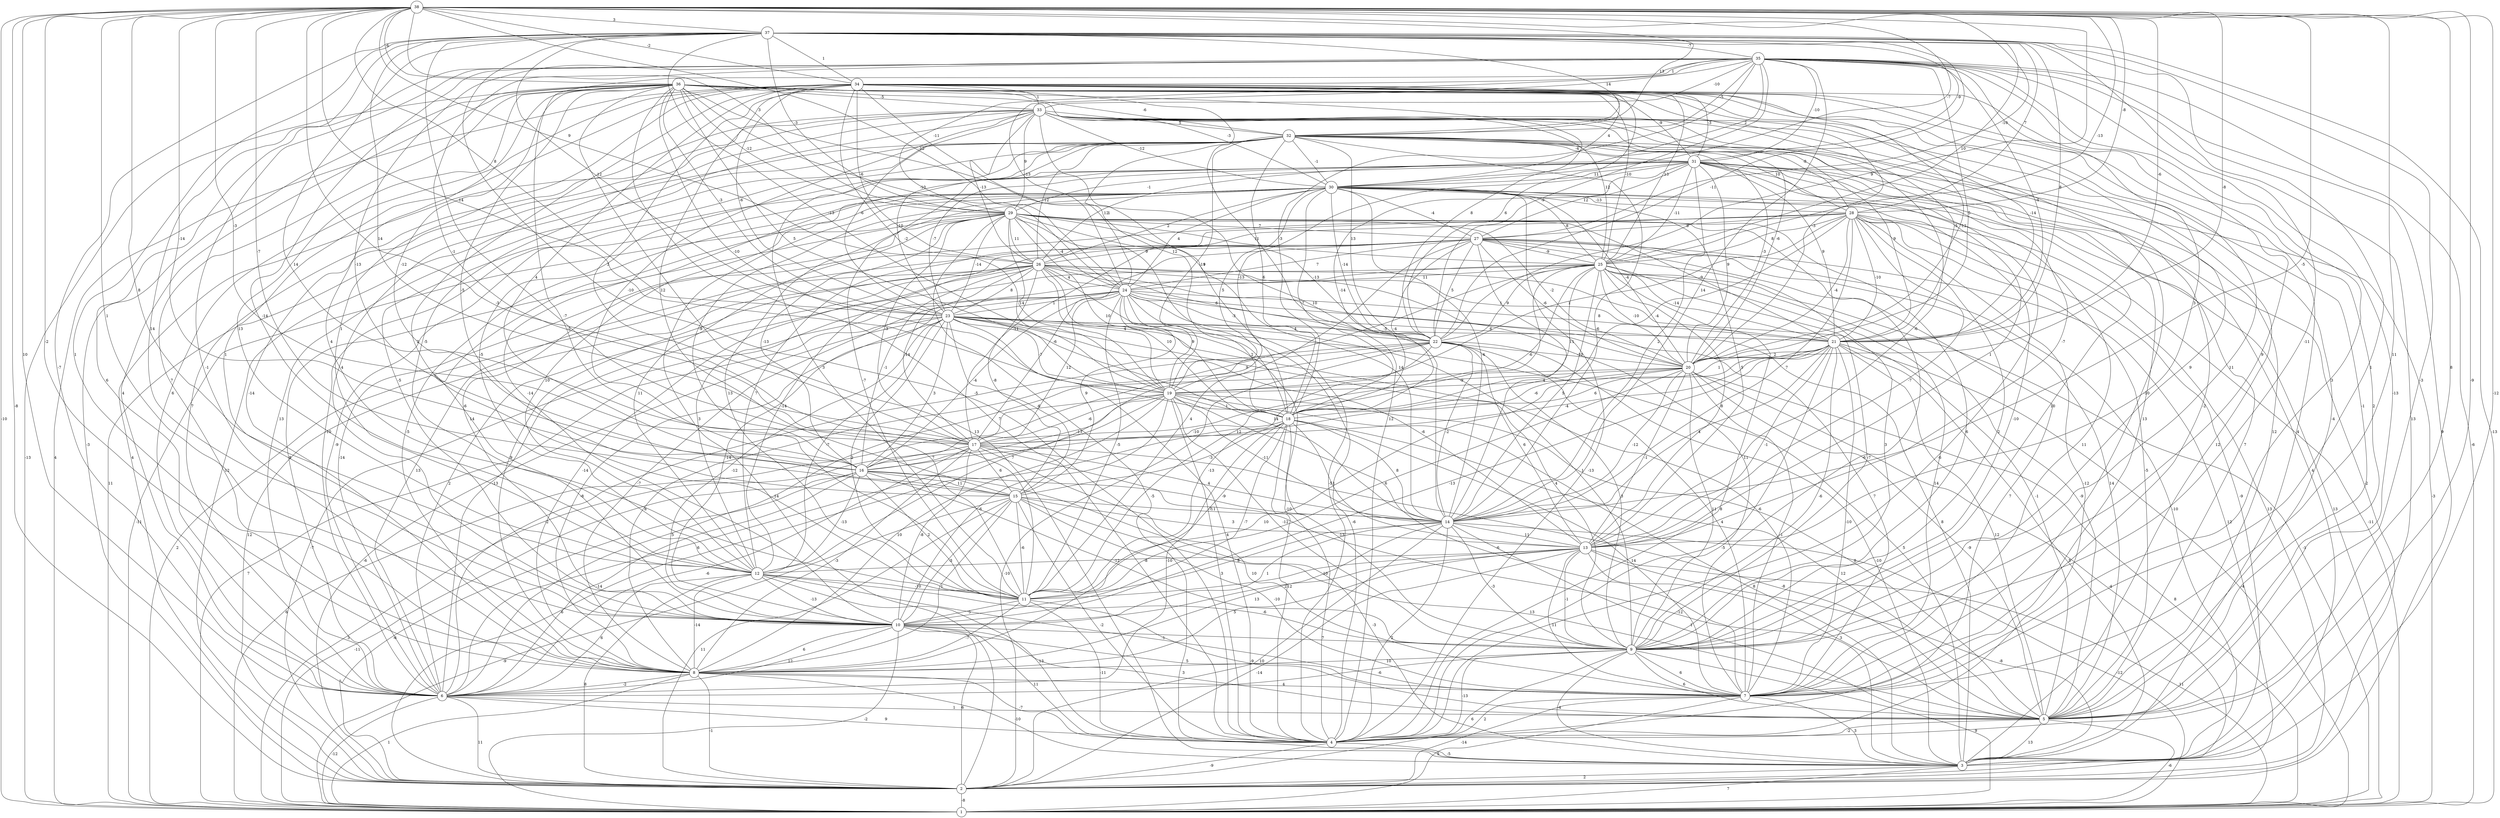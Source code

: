 graph { 
	 fontname="Helvetica,Arial,sans-serif" 
	 node [shape = circle]; 
	 38 -- 1 [label = "-10"];
	 38 -- 2 [label = "-8"];
	 38 -- 3 [label = "-12"];
	 38 -- 4 [label = "-9"];
	 38 -- 5 [label = "8"];
	 38 -- 6 [label = "10"];
	 38 -- 7 [label = "11"];
	 38 -- 8 [label = "-2"];
	 38 -- 10 [label = "1"];
	 38 -- 11 [label = "-3"];
	 38 -- 12 [label = "8"];
	 38 -- 14 [label = "-5"];
	 38 -- 15 [label = "-7"];
	 38 -- 16 [label = "-14"];
	 38 -- 17 [label = "-3"];
	 38 -- 19 [label = "14"];
	 38 -- 20 [label = "-8"];
	 38 -- 21 [label = "-6"];
	 38 -- 22 [label = "9"];
	 38 -- 23 [label = "8"];
	 38 -- 24 [label = "-12"];
	 38 -- 25 [label = "-13"];
	 38 -- 26 [label = "9"];
	 38 -- 27 [label = "-10"];
	 38 -- 28 [label = "-8"];
	 38 -- 29 [label = "3"];
	 38 -- 30 [label = "-7"];
	 38 -- 32 [label = "13"];
	 38 -- 34 [label = "-2"];
	 38 -- 36 [label = "-6"];
	 38 -- 37 [label = "3"];
	 37 -- 1 [label = "-13"];
	 37 -- 4 [label = "-5"];
	 37 -- 5 [label = "-3"];
	 37 -- 6 [label = "-7"];
	 37 -- 7 [label = "1"];
	 37 -- 8 [label = "1"];
	 37 -- 9 [label = "-11"];
	 37 -- 10 [label = "14"];
	 37 -- 11 [label = "-7"];
	 37 -- 15 [label = "14"];
	 37 -- 17 [label = "14"];
	 37 -- 19 [label = "-13"];
	 37 -- 21 [label = "8"];
	 37 -- 22 [label = "-11"];
	 37 -- 23 [label = "12"];
	 37 -- 25 [label = "10"];
	 37 -- 28 [label = "7"];
	 37 -- 29 [label = "-3"];
	 37 -- 31 [label = "-9"];
	 37 -- 32 [label = "14"];
	 37 -- 34 [label = "1"];
	 37 -- 35 [label = "-7"];
	 36 -- 1 [label = "-13"];
	 36 -- 2 [label = "-3"];
	 36 -- 3 [label = "13"];
	 36 -- 4 [label = "7"];
	 36 -- 5 [label = "-1"];
	 36 -- 6 [label = "4"];
	 36 -- 7 [label = "-10"];
	 36 -- 8 [label = "7"];
	 36 -- 9 [label = "9"];
	 36 -- 11 [label = "4"];
	 36 -- 12 [label = "13"];
	 36 -- 14 [label = "10"];
	 36 -- 15 [label = "-5"];
	 36 -- 17 [label = "-12"];
	 36 -- 18 [label = "-10"];
	 36 -- 19 [label = "5"];
	 36 -- 20 [label = "-3"];
	 36 -- 21 [label = "-14"];
	 36 -- 22 [label = "8"];
	 36 -- 23 [label = "-3"];
	 36 -- 24 [label = "-10"];
	 36 -- 25 [label = "-10"];
	 36 -- 29 [label = "-12"];
	 36 -- 30 [label = "-3"];
	 36 -- 31 [label = "-9"];
	 36 -- 32 [label = "-6"];
	 36 -- 33 [label = "-5"];
	 35 -- 1 [label = "-6"];
	 35 -- 2 [label = "9"];
	 35 -- 3 [label = "13"];
	 35 -- 5 [label = "-13"];
	 35 -- 6 [label = "6"];
	 35 -- 7 [label = "3"];
	 35 -- 8 [label = "-1"];
	 35 -- 9 [label = "9"];
	 35 -- 11 [label = "-5"];
	 35 -- 12 [label = "-14"];
	 35 -- 13 [label = "3"];
	 35 -- 14 [label = "14"];
	 35 -- 16 [label = "-13"];
	 35 -- 17 [label = "-1"];
	 35 -- 18 [label = "-3"];
	 35 -- 20 [label = "5"];
	 35 -- 21 [label = "-4"];
	 35 -- 22 [label = "-9"];
	 35 -- 24 [label = "-13"];
	 35 -- 29 [label = "-11"];
	 35 -- 30 [label = "2"];
	 35 -- 31 [label = "-10"];
	 35 -- 32 [label = "-5"];
	 35 -- 33 [label = "-10"];
	 35 -- 34 [label = "1"];
	 34 -- 1 [label = "4"];
	 34 -- 3 [label = "4"];
	 34 -- 4 [label = "12"];
	 34 -- 5 [label = "2"];
	 34 -- 6 [label = "6"];
	 34 -- 9 [label = "11"];
	 34 -- 10 [label = "1"];
	 34 -- 11 [label = "2"];
	 34 -- 12 [label = "1"];
	 34 -- 15 [label = "12"];
	 34 -- 16 [label = "4"];
	 34 -- 17 [label = "3"];
	 34 -- 18 [label = "12"];
	 34 -- 19 [label = "-2"];
	 34 -- 20 [label = "-12"];
	 34 -- 22 [label = "6"];
	 34 -- 23 [label = "-6"];
	 34 -- 25 [label = "13"];
	 34 -- 26 [label = "-6"];
	 34 -- 30 [label = "4"];
	 34 -- 31 [label = "-3"];
	 34 -- 33 [label = "1"];
	 33 -- 2 [label = "4"];
	 33 -- 3 [label = "12"];
	 33 -- 5 [label = "-4"];
	 33 -- 6 [label = "7"];
	 33 -- 7 [label = "-2"];
	 33 -- 8 [label = "-14"];
	 33 -- 10 [label = "4"];
	 33 -- 12 [label = "-5"];
	 33 -- 13 [label = "-6"];
	 33 -- 16 [label = "-10"];
	 33 -- 18 [label = "9"];
	 33 -- 20 [label = "-6"];
	 33 -- 21 [label = "-5"];
	 33 -- 23 [label = "-6"];
	 33 -- 25 [label = "12"];
	 33 -- 26 [label = "-13"];
	 33 -- 28 [label = "-8"];
	 33 -- 29 [label = "9"];
	 33 -- 30 [label = "-12"];
	 33 -- 32 [label = "5"];
	 32 -- 1 [label = "11"];
	 32 -- 2 [label = "-12"];
	 32 -- 5 [label = "12"];
	 32 -- 6 [label = "13"];
	 32 -- 7 [label = "13"];
	 32 -- 10 [label = "-5"];
	 32 -- 11 [label = "3"];
	 32 -- 12 [label = "-5"];
	 32 -- 13 [label = "-7"];
	 32 -- 14 [label = "-6"];
	 32 -- 18 [label = "6"];
	 32 -- 19 [label = "-11"];
	 32 -- 20 [label = "-3"];
	 32 -- 21 [label = "9"];
	 32 -- 22 [label = "13"];
	 32 -- 23 [label = "-10"];
	 32 -- 24 [label = "12"];
	 32 -- 26 [label = "-12"];
	 32 -- 28 [label = "10"];
	 32 -- 30 [label = "-1"];
	 32 -- 31 [label = "-4"];
	 31 -- 1 [label = "-3"];
	 31 -- 2 [label = "-2"];
	 31 -- 3 [label = "4"];
	 31 -- 4 [label = "-6"];
	 31 -- 5 [label = "7"];
	 31 -- 6 [label = "-10"];
	 31 -- 9 [label = "10"];
	 31 -- 10 [label = "-14"];
	 31 -- 11 [label = "-7"];
	 31 -- 13 [label = "1"];
	 31 -- 14 [label = "2"];
	 31 -- 18 [label = "-14"];
	 31 -- 19 [label = "-13"];
	 31 -- 20 [label = "9"];
	 31 -- 21 [label = "9"];
	 31 -- 23 [label = "-7"];
	 31 -- 25 [label = "-11"];
	 31 -- 26 [label = "1"];
	 31 -- 27 [label = "12"];
	 31 -- 29 [label = "-1"];
	 31 -- 30 [label = "11"];
	 30 -- 1 [label = "13"];
	 30 -- 2 [label = "14"];
	 30 -- 4 [label = "-13"];
	 30 -- 6 [label = "-9"];
	 30 -- 7 [label = "11"];
	 30 -- 8 [label = "-5"];
	 30 -- 9 [label = "-10"];
	 30 -- 10 [label = "-6"];
	 30 -- 11 [label = "13"];
	 30 -- 12 [label = "10"];
	 30 -- 13 [label = "5"];
	 30 -- 14 [label = "-4"];
	 30 -- 16 [label = "-9"];
	 30 -- 18 [label = "7"];
	 30 -- 19 [label = "5"];
	 30 -- 20 [label = "-4"];
	 30 -- 22 [label = "-14"];
	 30 -- 24 [label = "4"];
	 30 -- 25 [label = "8"];
	 30 -- 26 [label = "2"];
	 30 -- 27 [label = "-4"];
	 30 -- 28 [label = "-13"];
	 29 -- 1 [label = "-11"];
	 29 -- 3 [label = "-5"];
	 29 -- 4 [label = "-5"];
	 29 -- 6 [label = "8"];
	 29 -- 7 [label = "-6"];
	 29 -- 9 [label = "6"];
	 29 -- 10 [label = "14"];
	 29 -- 12 [label = "11"];
	 29 -- 14 [label = "14"];
	 29 -- 16 [label = "-13"];
	 29 -- 17 [label = "-3"];
	 29 -- 18 [label = "10"];
	 29 -- 19 [label = "14"];
	 29 -- 20 [label = "-2"];
	 29 -- 21 [label = "-9"];
	 29 -- 22 [label = "-13"];
	 29 -- 23 [label = "-14"];
	 29 -- 24 [label = "-4"];
	 29 -- 25 [label = "11"];
	 29 -- 26 [label = "11"];
	 29 -- 27 [label = "7"];
	 28 -- 1 [label = "-11"];
	 28 -- 2 [label = "13"];
	 28 -- 3 [label = "-9"];
	 28 -- 4 [label = "-12"];
	 28 -- 5 [label = "-5"];
	 28 -- 6 [label = "-14"];
	 28 -- 9 [label = "2"];
	 28 -- 12 [label = "7"];
	 28 -- 13 [label = "-7"];
	 28 -- 14 [label = "7"];
	 28 -- 17 [label = "-11"];
	 28 -- 18 [label = "-4"];
	 28 -- 19 [label = "1"];
	 28 -- 20 [label = "-4"];
	 28 -- 21 [label = "-10"];
	 28 -- 25 [label = "8"];
	 28 -- 27 [label = "8"];
	 27 -- 2 [label = "12"];
	 27 -- 3 [label = "-10"];
	 27 -- 4 [label = "7"];
	 27 -- 5 [label = "14"];
	 27 -- 6 [label = "13"];
	 27 -- 8 [label = "9"];
	 27 -- 9 [label = "3"];
	 27 -- 11 [label = "4"];
	 27 -- 12 [label = "-14"];
	 27 -- 14 [label = "4"];
	 27 -- 17 [label = "-6"];
	 27 -- 18 [label = "-4"];
	 27 -- 20 [label = "-6"];
	 27 -- 22 [label = "5"];
	 27 -- 24 [label = "7"];
	 27 -- 25 [label = "-9"];
	 27 -- 26 [label = "9"];
	 26 -- 1 [label = "2"];
	 26 -- 2 [label = "12"];
	 26 -- 3 [label = "8"];
	 26 -- 4 [label = "-10"];
	 26 -- 5 [label = "-1"];
	 26 -- 6 [label = "2"];
	 26 -- 8 [label = "-14"];
	 26 -- 9 [label = "11"];
	 26 -- 15 [label = "-8"];
	 26 -- 16 [label = "-1"];
	 26 -- 17 [label = "-14"];
	 26 -- 18 [label = "10"];
	 26 -- 19 [label = "4"];
	 26 -- 21 [label = "1"];
	 26 -- 22 [label = "6"];
	 26 -- 23 [label = "8"];
	 26 -- 24 [label = "4"];
	 25 -- 1 [label = "-1"];
	 25 -- 4 [label = "8"];
	 25 -- 5 [label = "-9"];
	 25 -- 6 [label = "-13"];
	 25 -- 7 [label = "14"];
	 25 -- 9 [label = "-7"];
	 25 -- 11 [label = "12"];
	 25 -- 12 [label = "3"];
	 25 -- 13 [label = "8"];
	 25 -- 14 [label = "5"];
	 25 -- 16 [label = "9"];
	 25 -- 17 [label = "-6"];
	 25 -- 18 [label = "11"];
	 25 -- 20 [label = "-10"];
	 25 -- 21 [label = "-14"];
	 25 -- 22 [label = "9"];
	 25 -- 24 [label = "11"];
	 24 -- 2 [label = "-7"];
	 24 -- 4 [label = "-6"];
	 24 -- 7 [label = "7"];
	 24 -- 8 [label = "-7"];
	 24 -- 9 [label = "1"];
	 24 -- 10 [label = "-14"];
	 24 -- 11 [label = "-5"];
	 24 -- 15 [label = "9"];
	 24 -- 16 [label = "-4"];
	 24 -- 17 [label = "12"];
	 24 -- 18 [label = "2"];
	 24 -- 19 [label = "9"];
	 24 -- 20 [label = "6"];
	 24 -- 21 [label = "8"];
	 24 -- 22 [label = "-3"];
	 24 -- 23 [label = "1"];
	 23 -- 1 [label = "7"];
	 23 -- 2 [label = "-6"];
	 23 -- 3 [label = "5"];
	 23 -- 4 [label = "4"];
	 23 -- 7 [label = "-6"];
	 23 -- 8 [label = "-8"];
	 23 -- 9 [label = "4"];
	 23 -- 10 [label = "-12"];
	 23 -- 11 [label = "2"];
	 23 -- 12 [label = "-7"];
	 23 -- 13 [label = "-6"];
	 23 -- 14 [label = "14"];
	 23 -- 15 [label = "-6"];
	 23 -- 16 [label = "3"];
	 23 -- 19 [label = "-7"];
	 23 -- 21 [label = "-5"];
	 23 -- 22 [label = "4"];
	 22 -- 2 [label = "-10"];
	 22 -- 3 [label = "-10"];
	 22 -- 6 [label = "-2"];
	 22 -- 7 [label = "4"];
	 22 -- 8 [label = "8"];
	 22 -- 9 [label = "3"];
	 22 -- 11 [label = "-13"];
	 22 -- 12 [label = "7"];
	 22 -- 13 [label = "6"];
	 22 -- 14 [label = "-2"];
	 22 -- 20 [label = "-10"];
	 21 -- 1 [label = "-4"];
	 21 -- 3 [label = "5"];
	 21 -- 4 [label = "-5"];
	 21 -- 5 [label = "12"];
	 21 -- 7 [label = "-10"];
	 21 -- 9 [label = "-6"];
	 21 -- 10 [label = "-13"];
	 21 -- 13 [label = "-1"];
	 21 -- 14 [label = "4"];
	 21 -- 16 [label = "-4"];
	 21 -- 17 [label = "6"];
	 21 -- 19 [label = "1"];
	 21 -- 20 [label = "2"];
	 20 -- 1 [label = "8"];
	 20 -- 2 [label = "-4"];
	 20 -- 5 [label = "-9"];
	 20 -- 6 [label = "5"];
	 20 -- 7 [label = "-1"];
	 20 -- 8 [label = "10"];
	 20 -- 9 [label = "11"];
	 20 -- 11 [label = "6"];
	 20 -- 13 [label = "-1"];
	 20 -- 14 [label = "-12"];
	 20 -- 18 [label = "-6"];
	 20 -- 19 [label = "-9"];
	 19 -- 1 [label = "6"];
	 19 -- 3 [label = "8"];
	 19 -- 4 [label = "3"];
	 19 -- 5 [label = "8"];
	 19 -- 6 [label = "6"];
	 19 -- 7 [label = "-6"];
	 19 -- 8 [label = "10"];
	 19 -- 9 [label = "-12"];
	 19 -- 10 [label = "-6"];
	 19 -- 14 [label = "-11"];
	 19 -- 16 [label = "-13"];
	 19 -- 17 [label = "-6"];
	 19 -- 18 [label = "1"];
	 18 -- 2 [label = "6"];
	 18 -- 4 [label = "12"];
	 18 -- 5 [label = "12"];
	 18 -- 6 [label = "-10"];
	 18 -- 7 [label = "14"];
	 18 -- 9 [label = "-13"];
	 18 -- 10 [label = "-7"];
	 18 -- 11 [label = "-11"];
	 18 -- 13 [label = "1"];
	 18 -- 14 [label = "8"];
	 18 -- 15 [label = "-3"];
	 18 -- 17 [label = "-10"];
	 17 -- 1 [label = "3"];
	 17 -- 3 [label = "-12"];
	 17 -- 5 [label = "-8"];
	 17 -- 6 [label = "-6"];
	 17 -- 7 [label = "10"];
	 17 -- 8 [label = "-3"];
	 17 -- 10 [label = "-8"];
	 17 -- 14 [label = "4"];
	 17 -- 15 [label = "6"];
	 17 -- 16 [label = "7"];
	 16 -- 1 [label = "-11"];
	 16 -- 2 [label = "-6"];
	 16 -- 3 [label = "-3"];
	 16 -- 6 [label = "-14"];
	 16 -- 9 [label = "-12"];
	 16 -- 11 [label = "2"];
	 16 -- 12 [label = "-13"];
	 16 -- 14 [label = "-9"];
	 16 -- 15 [label = "11"];
	 15 -- 1 [label = "-9"];
	 15 -- 2 [label = "11"];
	 15 -- 4 [label = "-2"];
	 15 -- 5 [label = "13"];
	 15 -- 7 [label = "-10"];
	 15 -- 8 [label = "1"];
	 15 -- 10 [label = "-3"];
	 15 -- 11 [label = "-6"];
	 15 -- 13 [label = "3"];
	 15 -- 14 [label = "-7"];
	 14 -- 1 [label = "-12"];
	 14 -- 2 [label = "10"];
	 14 -- 4 [label = "2"];
	 14 -- 5 [label = "1"];
	 14 -- 8 [label = "13"];
	 14 -- 9 [label = "-3"];
	 14 -- 10 [label = "1"];
	 14 -- 11 [label = "8"];
	 14 -- 13 [label = "11"];
	 13 -- 1 [label = "11"];
	 13 -- 2 [label = "-14"];
	 13 -- 3 [label = "-8"];
	 13 -- 5 [label = "3"];
	 13 -- 7 [label = "11"];
	 13 -- 8 [label = "5"];
	 13 -- 9 [label = "-1"];
	 13 -- 10 [label = "2"];
	 13 -- 11 [label = "10"];
	 13 -- 12 [label = "-8"];
	 12 -- 2 [label = "8"];
	 12 -- 4 [label = "13"];
	 12 -- 6 [label = "6"];
	 12 -- 7 [label = "-1"];
	 12 -- 8 [label = "-14"];
	 12 -- 9 [label = "-6"];
	 12 -- 10 [label = "-13"];
	 12 -- 11 [label = "-10"];
	 11 -- 4 [label = "-11"];
	 11 -- 5 [label = "-9"];
	 11 -- 8 [label = "-7"];
	 11 -- 10 [label = "5"];
	 10 -- 1 [label = "-2"];
	 10 -- 2 [label = "6"];
	 10 -- 4 [label = "11"];
	 10 -- 5 [label = "3"];
	 10 -- 6 [label = "12"];
	 10 -- 7 [label = "5"];
	 10 -- 8 [label = "6"];
	 10 -- 9 [label = "7"];
	 9 -- 1 [label = "9"];
	 9 -- 2 [label = "6"];
	 9 -- 3 [label = "-4"];
	 9 -- 4 [label = "-13"];
	 9 -- 5 [label = "6"];
	 9 -- 6 [label = "-6"];
	 9 -- 7 [label = "6"];
	 9 -- 8 [label = "10"];
	 8 -- 1 [label = "1"];
	 8 -- 2 [label = "-1"];
	 8 -- 3 [label = "-10"];
	 8 -- 4 [label = "-7"];
	 8 -- 6 [label = "-2"];
	 8 -- 7 [label = "4"];
	 7 -- 1 [label = "5"];
	 7 -- 2 [label = "-14"];
	 7 -- 3 [label = "3"];
	 7 -- 4 [label = "2"];
	 6 -- 1 [label = "-12"];
	 6 -- 2 [label = "11"];
	 6 -- 4 [label = "9"];
	 6 -- 5 [label = "1"];
	 5 -- 1 [label = "-6"];
	 5 -- 3 [label = "13"];
	 5 -- 4 [label = "-2"];
	 4 -- 2 [label = "-9"];
	 4 -- 3 [label = "-5"];
	 3 -- 1 [label = "7"];
	 3 -- 2 [label = "2"];
	 2 -- 1 [label = "-8"];
	 1;
	 2;
	 3;
	 4;
	 5;
	 6;
	 7;
	 8;
	 9;
	 10;
	 11;
	 12;
	 13;
	 14;
	 15;
	 16;
	 17;
	 18;
	 19;
	 20;
	 21;
	 22;
	 23;
	 24;
	 25;
	 26;
	 27;
	 28;
	 29;
	 30;
	 31;
	 32;
	 33;
	 34;
	 35;
	 36;
	 37;
	 38;
}

